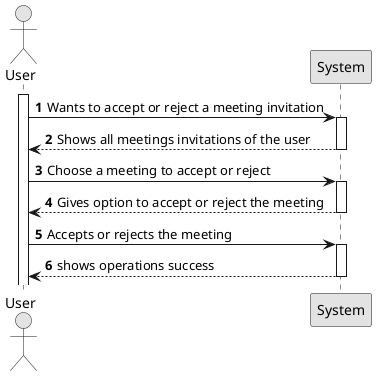 @startuml
'https://plantuml.com/sequence-diagram
skinparam monochrome true
skinparam packageStyle rect
skinparam defaultFontName FG Virgil
skinparam shadowing false
autonumber

actor User as User
activate User
User -> System: Wants to accept or reject a meeting invitation
activate System
System --> User : Shows all meetings invitations of the user
deactivate System
User -> System: Choose a meeting to accept or reject
activate System
System --> User: Gives option to accept or reject the meeting
deactivate System
User -> System: Accepts or rejects the meeting
activate System
System-->User: shows operations success
deactivate System

@enduml